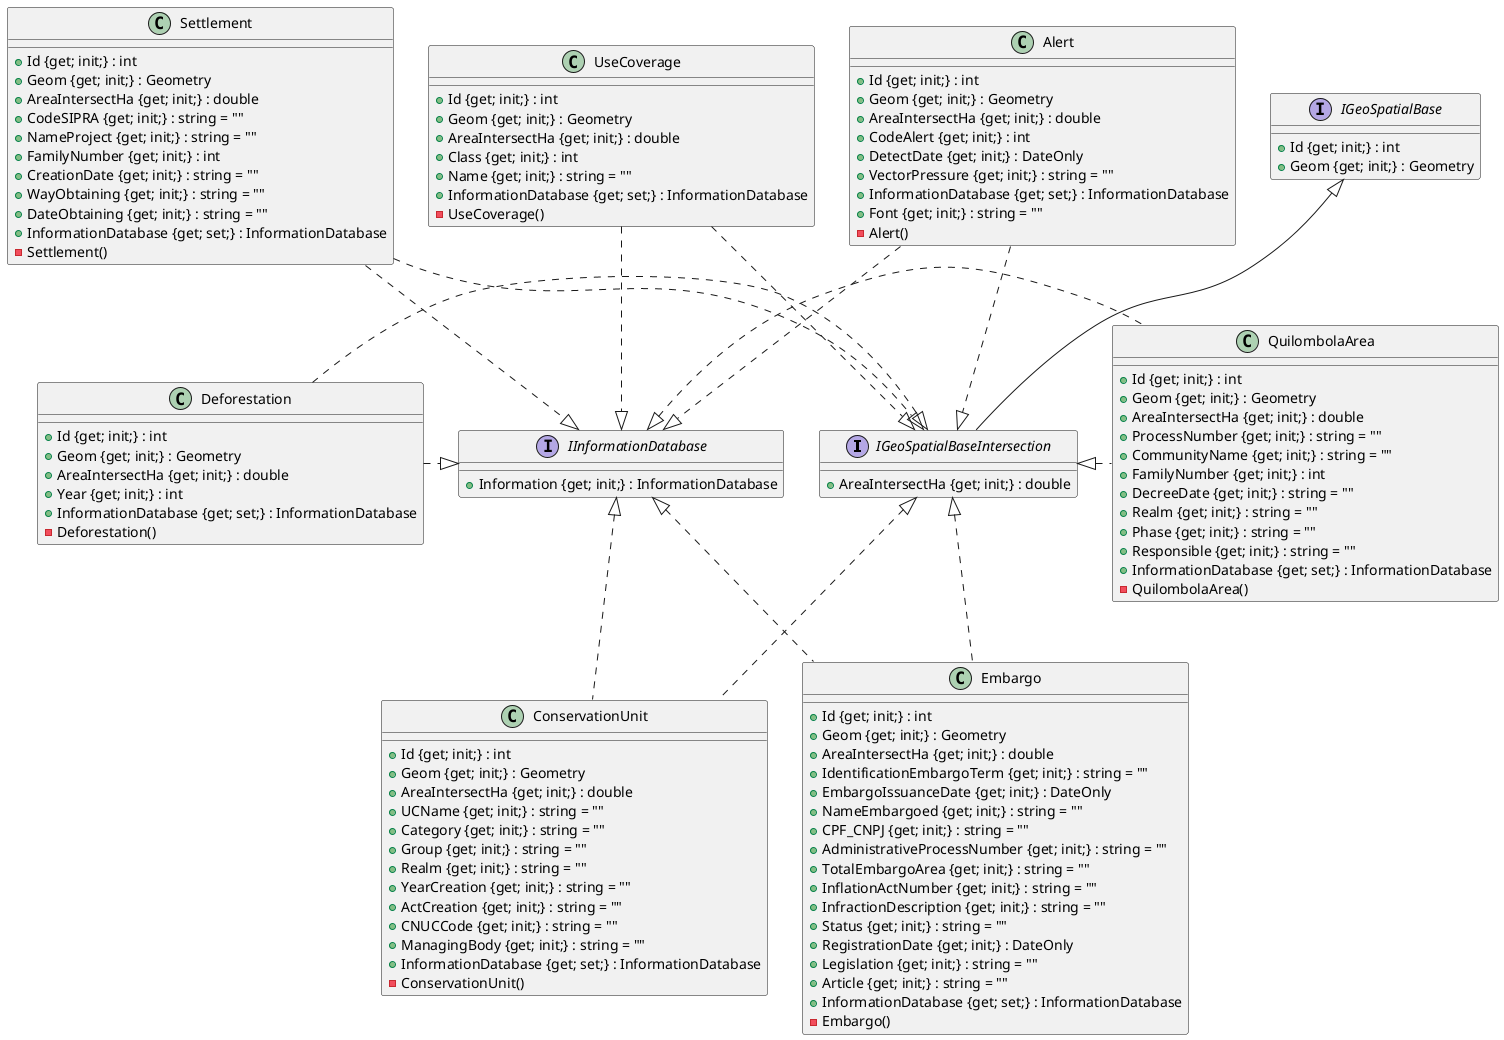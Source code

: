 @startuml

interface IGeoSpatialBaseIntersection extends IGeoSpatialBase {
    {method} +AreaIntersectHa {get; init;} : double
}

interface IGeoSpatialBase {
    {method} +Id {get; init;} : int
    {method} +Geom {get; init;} : Geometry
}

interface IInformationDatabase {
    {method} +Information {get; init;} : InformationDatabase
}

class Deforestation {
    {method} +Id {get; init;} : int
    {method} +Geom {get; init;} : Geometry
    {method} +AreaIntersectHa {get; init;} : double
    {method} +Year {get; init;} : int
    {method} +InformationDatabase {get; set;} : InformationDatabase
    {method} -Deforestation()
}

class Settlement {
    {method} +Id {get; init;} : int
    {method} +Geom {get; init;} : Geometry
    {method} +AreaIntersectHa {get; init;} : double
    {method} +CodeSIPRA {get; init;} : string = ""
    {method} +NameProject {get; init;} : string = ""
    {method} +FamilyNumber {get; init;} : int
    {method} +CreationDate {get; init;} : string = ""
    {method} +WayObtaining {get; init;} : string = ""
    {method} +DateObtaining {get; init;} : string = ""
    {method} +InformationDatabase {get; set;} : InformationDatabase
    {method} -Settlement()
}

class ConservationUnit{
    {method} +Id {get; init;} : int
    {method} +Geom {get; init;} : Geometry
    {method} +AreaIntersectHa {get; init;} : double
    {method} +UCName {get; init;} : string = ""
    {method} +Category {get; init;} : string = ""
    {method} +Group {get; init;} : string = ""
    {method} +Realm {get; init;} : string = ""
    {method} +YearCreation {get; init;} : string = ""
    {method} +ActCreation {get; init;} : string = ""
    {method} +CNUCCode {get; init;} : string = ""
    {method} +ManagingBody {get; init;} : string = ""
    {method} +InformationDatabase {get; set;} : InformationDatabase
    {method} -ConservationUnit()
}

class QuilombolaArea {
    {method} +Id {get; init;} : int
    {method} +Geom {get; init;} : Geometry
    {method} +AreaIntersectHa {get; init;} : double
    {method} +ProcessNumber {get; init;} : string = ""
    {method} +CommunityName {get; init;} : string = ""
    {method} +FamilyNumber {get; init;} : int
    {method} +DecreeDate {get; init;} : string = ""
    {method} +Realm {get; init;} : string = ""
    {method} +Phase {get; init;} : string = ""
    {method} +Responsible {get; init;} : string = ""
    {method} +InformationDatabase {get; set;} : InformationDatabase
    {method} -QuilombolaArea()
}

class UseCoverage {
    {method} +Id {get; init;} : int
    {method} +Geom {get; init;} : Geometry
    {method} +AreaIntersectHa {get; init;} : double
    {method} +Class {get; init;} : int
    {method} +Name {get; init;} : string = ""
    {method} +InformationDatabase {get; set;} : InformationDatabase
    {method} -UseCoverage()
}

class Embargo {
    {method} +Id {get; init;} : int
    {method} +Geom {get; init;} : Geometry
    {method} +AreaIntersectHa {get; init;} : double
    {method} +IdentificationEmbargoTerm {get; init;} : string = ""
    {method} +EmbargoIssuanceDate {get; init;} : DateOnly
    {method} +NameEmbargoed {get; init;} : string = ""
    {method} +CPF_CNPJ {get; init;} : string = ""
    {method} +AdministrativeProcessNumber {get; init;} : string = ""
    {method} +TotalEmbargoArea {get; init;} : string = ""
    {method} +InflationActNumber {get; init;} : string = ""
    {method} +InfractionDescription {get; init;} : string = ""
    {method} +Status {get; init;} : string = ""
    {method} +RegistrationDate {get; init;} : DateOnly
    {method} +Legislation {get; init;} : string = ""
    {method} +Article {get; init;} : string = ""
    {method} +InformationDatabase {get; set;} : InformationDatabase
    {method} -Embargo()
}

class Alert {
    {method} +Id {get; init;} : int
    {method} +Geom {get; init;} : Geometry
    {method} +AreaIntersectHa {get; init;} : double
    {method} +CodeAlert {get; init;} : int
    {method} +DetectDate {get; init;} : DateOnly
    {method} +VectorPressure {get; init;} : string = ""
    {method} +InformationDatabase {get; set;} : InformationDatabase
    {method} +Font {get; init;} : string = ""
    {method} -Alert()
}

Embargo ..up|> IGeoSpatialBaseIntersection 
Deforestation ..right|> IGeoSpatialBaseIntersection
ConservationUnit ..up|> IGeoSpatialBaseIntersection
Settlement ..|> IGeoSpatialBaseIntersection
QuilombolaArea ..left|> IGeoSpatialBaseIntersection
UseCoverage ..|> IGeoSpatialBaseIntersection
Alert ..|> IGeoSpatialBaseIntersection

Embargo ..up|> IInformationDatabase 
Deforestation ..right|> IInformationDatabase
ConservationUnit ..up|> IInformationDatabase
Settlement ..|> IInformationDatabase
QuilombolaArea ..left|> IInformationDatabase
UseCoverage ..|> IInformationDatabase
Alert ..|> IInformationDatabase

@enduml
